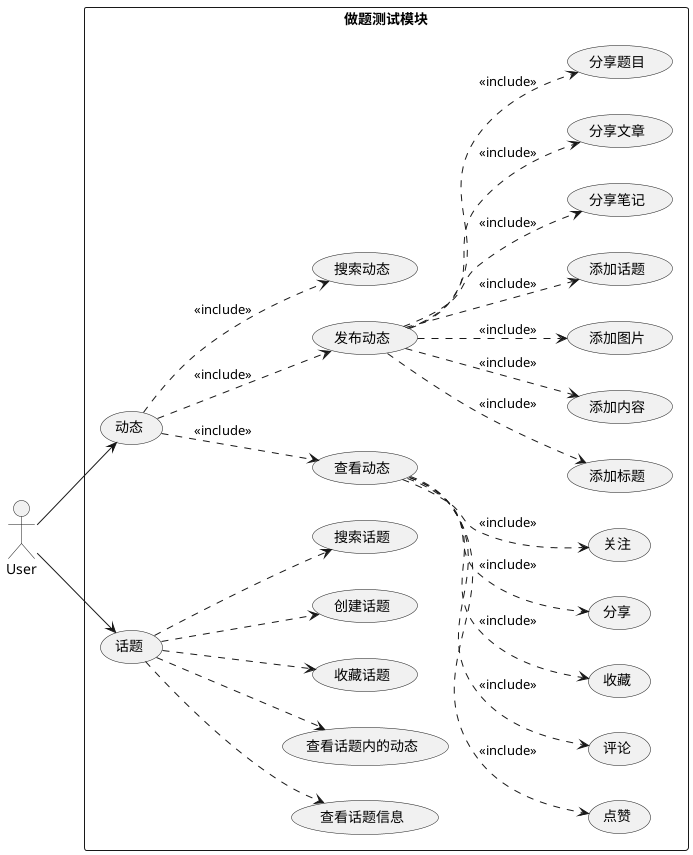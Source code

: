 @startuml
left to right direction
skinparam packageStyle rectangle
actor User
rectangle 做题测试模块 {
  User --> (动态)
  (动态) ..> (查看动态) : <<include>>
  (查看动态) ..> (点赞) : <<include>>
  (查看动态) ..> (评论) : <<include>>
  (查看动态) ..> (收藏) : <<include>>
  (查看动态) ..> (分享) : <<include>>
  (查看动态) ..> (关注) : <<include>>
'  (查看动态) ..> (举报) : <<include>>
  (动态) ..> (发布动态) : <<include>>
  (发布动态) ..> (添加标题) : <<include>>
  (发布动态) ..> (添加内容) : <<include>>
  (发布动态) ..> (添加图片) : <<include>>
  (发布动态) ..> (添加话题) : <<include>>
  (发布动态) ..> (分享笔记) : <<include>>
  (发布动态) ..> (分享文章) : <<include>>
  (发布动态) ..> (分享题目) : <<include>>
  (动态) ..> (搜索动态) : <<include>>
  User --> (话题)
  (话题) ..> (查看话题信息)
  (话题) ..> (查看话题内的动态)
  (话题) ..> (收藏话题)
  (话题) ..> (创建话题)
  (话题) ..> (搜索话题)
}
@enduml
